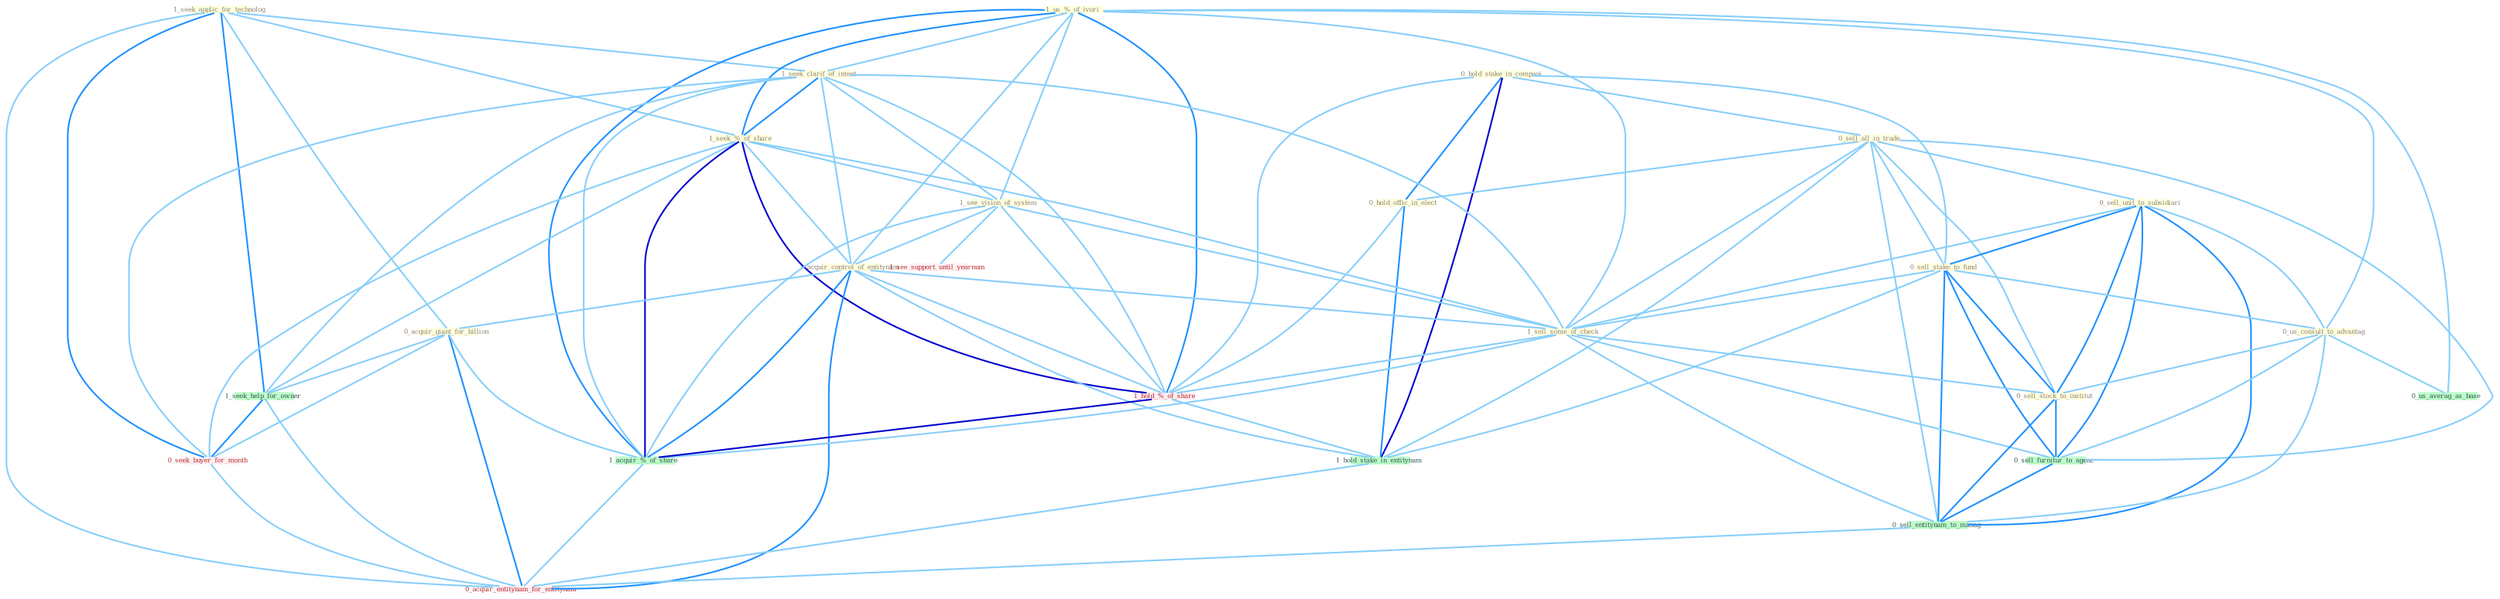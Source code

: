 Graph G{ 
    node
    [shape=polygon,style=filled,width=.5,height=.06,color="#BDFCC9",fixedsize=true,fontsize=4,
    fontcolor="#2f4f4f"];
    {node
    [color="#ffffe0", fontcolor="#8b7d6b"] "1_seek_applic_for_technolog " "0_hold_stake_in_compani " "1_us_%_of_ivori " "0_sell_all_in_trade " "1_seek_clarif_of_intent " "0_hold_offic_in_elect " "1_seek_%_of_share " "1_see_vision_of_system " "0_sell_unit_to_subsidiari " "1_acquir_control_of_entitynam " "0_sell_stake_to_fund " "1_sell_some_of_check " "0_us_consult_to_advantag " "0_sell_stock_to_institut " "0_acquir_giant_for_billion "}
{node [color="#fff0f5", fontcolor="#b22222"] "1_hold_%_of_share " "0_seek_buyer_for_month " "1_see_support_until_yearnum " "0_acquir_entitynam_for_entitynam "}
edge [color="#B0E2FF"];

	"1_seek_applic_for_technolog " -- "1_seek_clarif_of_intent " [w="1", color="#87cefa" ];
	"1_seek_applic_for_technolog " -- "1_seek_%_of_share " [w="1", color="#87cefa" ];
	"1_seek_applic_for_technolog " -- "0_acquir_giant_for_billion " [w="1", color="#87cefa" ];
	"1_seek_applic_for_technolog " -- "1_seek_help_for_owner " [w="2", color="#1e90ff" , len=0.8];
	"1_seek_applic_for_technolog " -- "0_seek_buyer_for_month " [w="2", color="#1e90ff" , len=0.8];
	"1_seek_applic_for_technolog " -- "0_acquir_entitynam_for_entitynam " [w="1", color="#87cefa" ];
	"0_hold_stake_in_compani " -- "0_sell_all_in_trade " [w="1", color="#87cefa" ];
	"0_hold_stake_in_compani " -- "0_hold_offic_in_elect " [w="2", color="#1e90ff" , len=0.8];
	"0_hold_stake_in_compani " -- "0_sell_stake_to_fund " [w="1", color="#87cefa" ];
	"0_hold_stake_in_compani " -- "1_hold_%_of_share " [w="1", color="#87cefa" ];
	"0_hold_stake_in_compani " -- "1_hold_stake_in_entitynam " [w="3", color="#0000cd" , len=0.6];
	"1_us_%_of_ivori " -- "1_seek_clarif_of_intent " [w="1", color="#87cefa" ];
	"1_us_%_of_ivori " -- "1_seek_%_of_share " [w="2", color="#1e90ff" , len=0.8];
	"1_us_%_of_ivori " -- "1_see_vision_of_system " [w="1", color="#87cefa" ];
	"1_us_%_of_ivori " -- "1_acquir_control_of_entitynam " [w="1", color="#87cefa" ];
	"1_us_%_of_ivori " -- "1_sell_some_of_check " [w="1", color="#87cefa" ];
	"1_us_%_of_ivori " -- "0_us_consult_to_advantag " [w="1", color="#87cefa" ];
	"1_us_%_of_ivori " -- "1_hold_%_of_share " [w="2", color="#1e90ff" , len=0.8];
	"1_us_%_of_ivori " -- "1_acquir_%_of_share " [w="2", color="#1e90ff" , len=0.8];
	"1_us_%_of_ivori " -- "0_us_averag_as_base " [w="1", color="#87cefa" ];
	"0_sell_all_in_trade " -- "0_hold_offic_in_elect " [w="1", color="#87cefa" ];
	"0_sell_all_in_trade " -- "0_sell_unit_to_subsidiari " [w="1", color="#87cefa" ];
	"0_sell_all_in_trade " -- "0_sell_stake_to_fund " [w="1", color="#87cefa" ];
	"0_sell_all_in_trade " -- "1_sell_some_of_check " [w="1", color="#87cefa" ];
	"0_sell_all_in_trade " -- "0_sell_stock_to_institut " [w="1", color="#87cefa" ];
	"0_sell_all_in_trade " -- "1_hold_stake_in_entitynam " [w="1", color="#87cefa" ];
	"0_sell_all_in_trade " -- "0_sell_furnitur_to_agenc " [w="1", color="#87cefa" ];
	"0_sell_all_in_trade " -- "0_sell_entitynam_to_manag " [w="1", color="#87cefa" ];
	"1_seek_clarif_of_intent " -- "1_seek_%_of_share " [w="2", color="#1e90ff" , len=0.8];
	"1_seek_clarif_of_intent " -- "1_see_vision_of_system " [w="1", color="#87cefa" ];
	"1_seek_clarif_of_intent " -- "1_acquir_control_of_entitynam " [w="1", color="#87cefa" ];
	"1_seek_clarif_of_intent " -- "1_sell_some_of_check " [w="1", color="#87cefa" ];
	"1_seek_clarif_of_intent " -- "1_hold_%_of_share " [w="1", color="#87cefa" ];
	"1_seek_clarif_of_intent " -- "1_seek_help_for_owner " [w="1", color="#87cefa" ];
	"1_seek_clarif_of_intent " -- "0_seek_buyer_for_month " [w="1", color="#87cefa" ];
	"1_seek_clarif_of_intent " -- "1_acquir_%_of_share " [w="1", color="#87cefa" ];
	"0_hold_offic_in_elect " -- "1_hold_%_of_share " [w="1", color="#87cefa" ];
	"0_hold_offic_in_elect " -- "1_hold_stake_in_entitynam " [w="2", color="#1e90ff" , len=0.8];
	"1_seek_%_of_share " -- "1_see_vision_of_system " [w="1", color="#87cefa" ];
	"1_seek_%_of_share " -- "1_acquir_control_of_entitynam " [w="1", color="#87cefa" ];
	"1_seek_%_of_share " -- "1_sell_some_of_check " [w="1", color="#87cefa" ];
	"1_seek_%_of_share " -- "1_hold_%_of_share " [w="3", color="#0000cd" , len=0.6];
	"1_seek_%_of_share " -- "1_seek_help_for_owner " [w="1", color="#87cefa" ];
	"1_seek_%_of_share " -- "0_seek_buyer_for_month " [w="1", color="#87cefa" ];
	"1_seek_%_of_share " -- "1_acquir_%_of_share " [w="3", color="#0000cd" , len=0.6];
	"1_see_vision_of_system " -- "1_acquir_control_of_entitynam " [w="1", color="#87cefa" ];
	"1_see_vision_of_system " -- "1_sell_some_of_check " [w="1", color="#87cefa" ];
	"1_see_vision_of_system " -- "1_hold_%_of_share " [w="1", color="#87cefa" ];
	"1_see_vision_of_system " -- "1_acquir_%_of_share " [w="1", color="#87cefa" ];
	"1_see_vision_of_system " -- "1_see_support_until_yearnum " [w="1", color="#87cefa" ];
	"0_sell_unit_to_subsidiari " -- "0_sell_stake_to_fund " [w="2", color="#1e90ff" , len=0.8];
	"0_sell_unit_to_subsidiari " -- "1_sell_some_of_check " [w="1", color="#87cefa" ];
	"0_sell_unit_to_subsidiari " -- "0_us_consult_to_advantag " [w="1", color="#87cefa" ];
	"0_sell_unit_to_subsidiari " -- "0_sell_stock_to_institut " [w="2", color="#1e90ff" , len=0.8];
	"0_sell_unit_to_subsidiari " -- "0_sell_furnitur_to_agenc " [w="2", color="#1e90ff" , len=0.8];
	"0_sell_unit_to_subsidiari " -- "0_sell_entitynam_to_manag " [w="2", color="#1e90ff" , len=0.8];
	"1_acquir_control_of_entitynam " -- "1_sell_some_of_check " [w="1", color="#87cefa" ];
	"1_acquir_control_of_entitynam " -- "0_acquir_giant_for_billion " [w="1", color="#87cefa" ];
	"1_acquir_control_of_entitynam " -- "1_hold_%_of_share " [w="1", color="#87cefa" ];
	"1_acquir_control_of_entitynam " -- "1_hold_stake_in_entitynam " [w="1", color="#87cefa" ];
	"1_acquir_control_of_entitynam " -- "1_acquir_%_of_share " [w="2", color="#1e90ff" , len=0.8];
	"1_acquir_control_of_entitynam " -- "0_acquir_entitynam_for_entitynam " [w="2", color="#1e90ff" , len=0.8];
	"0_sell_stake_to_fund " -- "1_sell_some_of_check " [w="1", color="#87cefa" ];
	"0_sell_stake_to_fund " -- "0_us_consult_to_advantag " [w="1", color="#87cefa" ];
	"0_sell_stake_to_fund " -- "0_sell_stock_to_institut " [w="2", color="#1e90ff" , len=0.8];
	"0_sell_stake_to_fund " -- "1_hold_stake_in_entitynam " [w="1", color="#87cefa" ];
	"0_sell_stake_to_fund " -- "0_sell_furnitur_to_agenc " [w="2", color="#1e90ff" , len=0.8];
	"0_sell_stake_to_fund " -- "0_sell_entitynam_to_manag " [w="2", color="#1e90ff" , len=0.8];
	"1_sell_some_of_check " -- "0_sell_stock_to_institut " [w="1", color="#87cefa" ];
	"1_sell_some_of_check " -- "1_hold_%_of_share " [w="1", color="#87cefa" ];
	"1_sell_some_of_check " -- "1_acquir_%_of_share " [w="1", color="#87cefa" ];
	"1_sell_some_of_check " -- "0_sell_furnitur_to_agenc " [w="1", color="#87cefa" ];
	"1_sell_some_of_check " -- "0_sell_entitynam_to_manag " [w="1", color="#87cefa" ];
	"0_us_consult_to_advantag " -- "0_sell_stock_to_institut " [w="1", color="#87cefa" ];
	"0_us_consult_to_advantag " -- "0_sell_furnitur_to_agenc " [w="1", color="#87cefa" ];
	"0_us_consult_to_advantag " -- "0_us_averag_as_base " [w="1", color="#87cefa" ];
	"0_us_consult_to_advantag " -- "0_sell_entitynam_to_manag " [w="1", color="#87cefa" ];
	"0_sell_stock_to_institut " -- "0_sell_furnitur_to_agenc " [w="2", color="#1e90ff" , len=0.8];
	"0_sell_stock_to_institut " -- "0_sell_entitynam_to_manag " [w="2", color="#1e90ff" , len=0.8];
	"0_acquir_giant_for_billion " -- "1_seek_help_for_owner " [w="1", color="#87cefa" ];
	"0_acquir_giant_for_billion " -- "0_seek_buyer_for_month " [w="1", color="#87cefa" ];
	"0_acquir_giant_for_billion " -- "1_acquir_%_of_share " [w="1", color="#87cefa" ];
	"0_acquir_giant_for_billion " -- "0_acquir_entitynam_for_entitynam " [w="2", color="#1e90ff" , len=0.8];
	"1_hold_%_of_share " -- "1_hold_stake_in_entitynam " [w="1", color="#87cefa" ];
	"1_hold_%_of_share " -- "1_acquir_%_of_share " [w="3", color="#0000cd" , len=0.6];
	"1_hold_stake_in_entitynam " -- "0_acquir_entitynam_for_entitynam " [w="1", color="#87cefa" ];
	"1_seek_help_for_owner " -- "0_seek_buyer_for_month " [w="2", color="#1e90ff" , len=0.8];
	"1_seek_help_for_owner " -- "0_acquir_entitynam_for_entitynam " [w="1", color="#87cefa" ];
	"0_seek_buyer_for_month " -- "0_acquir_entitynam_for_entitynam " [w="1", color="#87cefa" ];
	"1_acquir_%_of_share " -- "0_acquir_entitynam_for_entitynam " [w="1", color="#87cefa" ];
	"0_sell_furnitur_to_agenc " -- "0_sell_entitynam_to_manag " [w="2", color="#1e90ff" , len=0.8];
	"0_sell_entitynam_to_manag " -- "0_acquir_entitynam_for_entitynam " [w="1", color="#87cefa" ];
}